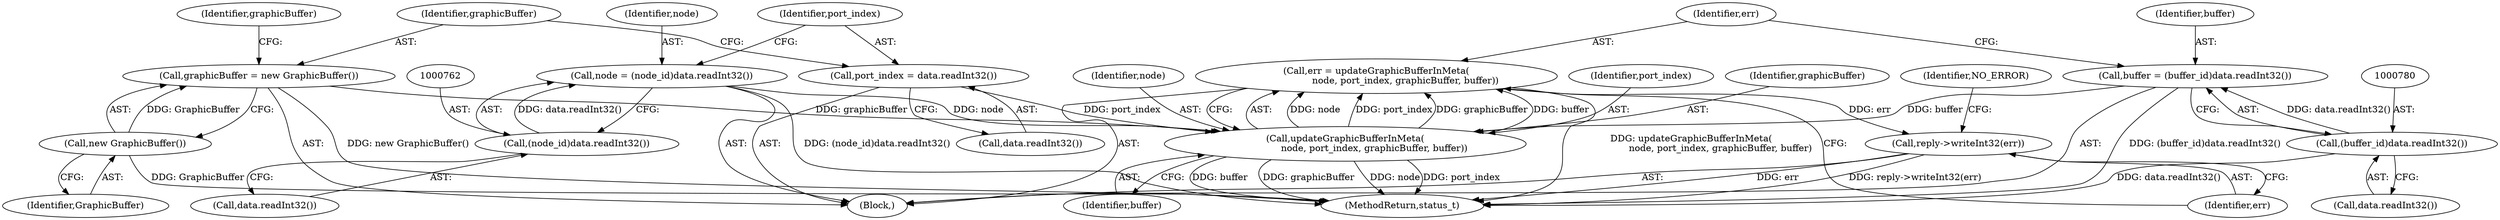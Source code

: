 digraph "0_Android_db829699d3293f254a7387894303451a91278986@API" {
"1000783" [label="(Call,err = updateGraphicBufferInMeta(\n                    node, port_index, graphicBuffer, buffer))"];
"1000785" [label="(Call,updateGraphicBufferInMeta(\n                    node, port_index, graphicBuffer, buffer))"];
"1000759" [label="(Call,node = (node_id)data.readInt32())"];
"1000761" [label="(Call,(node_id)data.readInt32())"];
"1000765" [label="(Call,port_index = data.readInt32())"];
"1000769" [label="(Call,graphicBuffer = new GraphicBuffer())"];
"1000771" [label="(Call,new GraphicBuffer())"];
"1000777" [label="(Call,buffer = (buffer_id)data.readInt32())"];
"1000779" [label="(Call,(buffer_id)data.readInt32())"];
"1000790" [label="(Call,reply->writeInt32(err))"];
"1001364" [label="(MethodReturn,status_t)"];
"1000761" [label="(Call,(node_id)data.readInt32())"];
"1000785" [label="(Call,updateGraphicBufferInMeta(\n                    node, port_index, graphicBuffer, buffer))"];
"1000781" [label="(Call,data.readInt32())"];
"1000767" [label="(Call,data.readInt32())"];
"1000763" [label="(Call,data.readInt32())"];
"1000786" [label="(Identifier,node)"];
"1000778" [label="(Identifier,buffer)"];
"1000753" [label="(Block,)"];
"1000777" [label="(Call,buffer = (buffer_id)data.readInt32())"];
"1000787" [label="(Identifier,port_index)"];
"1000775" [label="(Identifier,graphicBuffer)"];
"1000770" [label="(Identifier,graphicBuffer)"];
"1000769" [label="(Call,graphicBuffer = new GraphicBuffer())"];
"1000784" [label="(Identifier,err)"];
"1000766" [label="(Identifier,port_index)"];
"1000759" [label="(Call,node = (node_id)data.readInt32())"];
"1000788" [label="(Identifier,graphicBuffer)"];
"1000790" [label="(Call,reply->writeInt32(err))"];
"1000760" [label="(Identifier,node)"];
"1000779" [label="(Call,(buffer_id)data.readInt32())"];
"1000789" [label="(Identifier,buffer)"];
"1000772" [label="(Identifier,GraphicBuffer)"];
"1000791" [label="(Identifier,err)"];
"1000771" [label="(Call,new GraphicBuffer())"];
"1000783" [label="(Call,err = updateGraphicBufferInMeta(\n                    node, port_index, graphicBuffer, buffer))"];
"1000793" [label="(Identifier,NO_ERROR)"];
"1000765" [label="(Call,port_index = data.readInt32())"];
"1000783" -> "1000753"  [label="AST: "];
"1000783" -> "1000785"  [label="CFG: "];
"1000784" -> "1000783"  [label="AST: "];
"1000785" -> "1000783"  [label="AST: "];
"1000791" -> "1000783"  [label="CFG: "];
"1000783" -> "1001364"  [label="DDG: updateGraphicBufferInMeta(\n                    node, port_index, graphicBuffer, buffer)"];
"1000785" -> "1000783"  [label="DDG: node"];
"1000785" -> "1000783"  [label="DDG: port_index"];
"1000785" -> "1000783"  [label="DDG: graphicBuffer"];
"1000785" -> "1000783"  [label="DDG: buffer"];
"1000783" -> "1000790"  [label="DDG: err"];
"1000785" -> "1000789"  [label="CFG: "];
"1000786" -> "1000785"  [label="AST: "];
"1000787" -> "1000785"  [label="AST: "];
"1000788" -> "1000785"  [label="AST: "];
"1000789" -> "1000785"  [label="AST: "];
"1000785" -> "1001364"  [label="DDG: buffer"];
"1000785" -> "1001364"  [label="DDG: graphicBuffer"];
"1000785" -> "1001364"  [label="DDG: node"];
"1000785" -> "1001364"  [label="DDG: port_index"];
"1000759" -> "1000785"  [label="DDG: node"];
"1000765" -> "1000785"  [label="DDG: port_index"];
"1000769" -> "1000785"  [label="DDG: graphicBuffer"];
"1000777" -> "1000785"  [label="DDG: buffer"];
"1000759" -> "1000753"  [label="AST: "];
"1000759" -> "1000761"  [label="CFG: "];
"1000760" -> "1000759"  [label="AST: "];
"1000761" -> "1000759"  [label="AST: "];
"1000766" -> "1000759"  [label="CFG: "];
"1000759" -> "1001364"  [label="DDG: (node_id)data.readInt32()"];
"1000761" -> "1000759"  [label="DDG: data.readInt32()"];
"1000761" -> "1000763"  [label="CFG: "];
"1000762" -> "1000761"  [label="AST: "];
"1000763" -> "1000761"  [label="AST: "];
"1000765" -> "1000753"  [label="AST: "];
"1000765" -> "1000767"  [label="CFG: "];
"1000766" -> "1000765"  [label="AST: "];
"1000767" -> "1000765"  [label="AST: "];
"1000770" -> "1000765"  [label="CFG: "];
"1000769" -> "1000753"  [label="AST: "];
"1000769" -> "1000771"  [label="CFG: "];
"1000770" -> "1000769"  [label="AST: "];
"1000771" -> "1000769"  [label="AST: "];
"1000775" -> "1000769"  [label="CFG: "];
"1000769" -> "1001364"  [label="DDG: new GraphicBuffer()"];
"1000771" -> "1000769"  [label="DDG: GraphicBuffer"];
"1000771" -> "1000772"  [label="CFG: "];
"1000772" -> "1000771"  [label="AST: "];
"1000771" -> "1001364"  [label="DDG: GraphicBuffer"];
"1000777" -> "1000753"  [label="AST: "];
"1000777" -> "1000779"  [label="CFG: "];
"1000778" -> "1000777"  [label="AST: "];
"1000779" -> "1000777"  [label="AST: "];
"1000784" -> "1000777"  [label="CFG: "];
"1000777" -> "1001364"  [label="DDG: (buffer_id)data.readInt32()"];
"1000779" -> "1000777"  [label="DDG: data.readInt32()"];
"1000779" -> "1000781"  [label="CFG: "];
"1000780" -> "1000779"  [label="AST: "];
"1000781" -> "1000779"  [label="AST: "];
"1000779" -> "1001364"  [label="DDG: data.readInt32()"];
"1000790" -> "1000753"  [label="AST: "];
"1000790" -> "1000791"  [label="CFG: "];
"1000791" -> "1000790"  [label="AST: "];
"1000793" -> "1000790"  [label="CFG: "];
"1000790" -> "1001364"  [label="DDG: err"];
"1000790" -> "1001364"  [label="DDG: reply->writeInt32(err)"];
}
